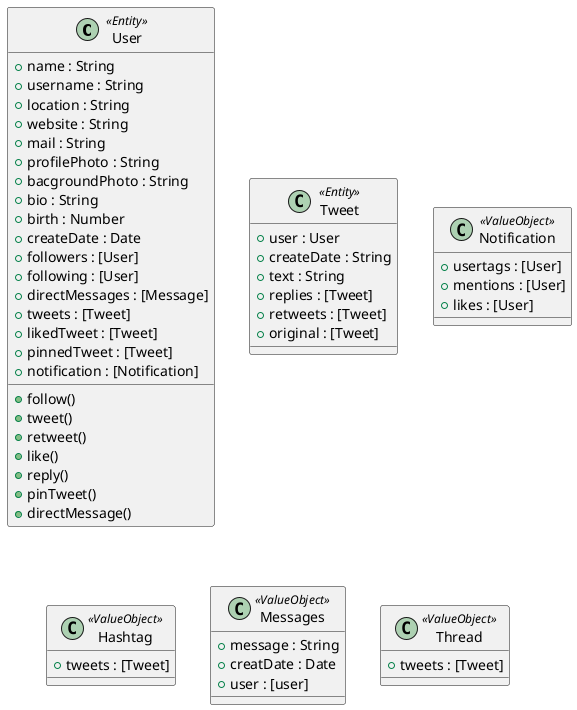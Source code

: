 @startuml "Class Diagram"

class User <<Entity>> {
  + name : String
  + username : String
  + location : String
  + website : String
  + mail : String
  + profilePhoto : String
  + bacgroundPhoto : String
  + bio : String
  + birth : Number
  + createDate : Date
  + followers : [User]
  + following : [User]
  + directMessages : [Message]
  + tweets : [Tweet]
  + likedTweet : [Tweet]
  + pinnedTweet : [Tweet]
  + notification : [Notification]

  + follow()
  + tweet()
  + retweet()
  + like()
  + reply()
  + pinTweet()
  + directMessage()
}

class Tweet <<Entity>> {
  + user : User
  + createDate : String
  + text : String
  + replies : [Tweet]
  + retweets : [Tweet]
  + original : [Tweet]
}

Class Notification <<ValueObject>>  {
  + usertags : [User]
  + mentions : [User]
  + likes : [User]
}

class Hashtag <<ValueObject>> {
  + tweets : [Tweet]
}

class Messages <<ValueObject>> {
  + message : String
  + creatDate : Date
  + user : [user]
}

class Thread <<ValueObject>> {
  + tweets : [Tweet]
}




@enduml